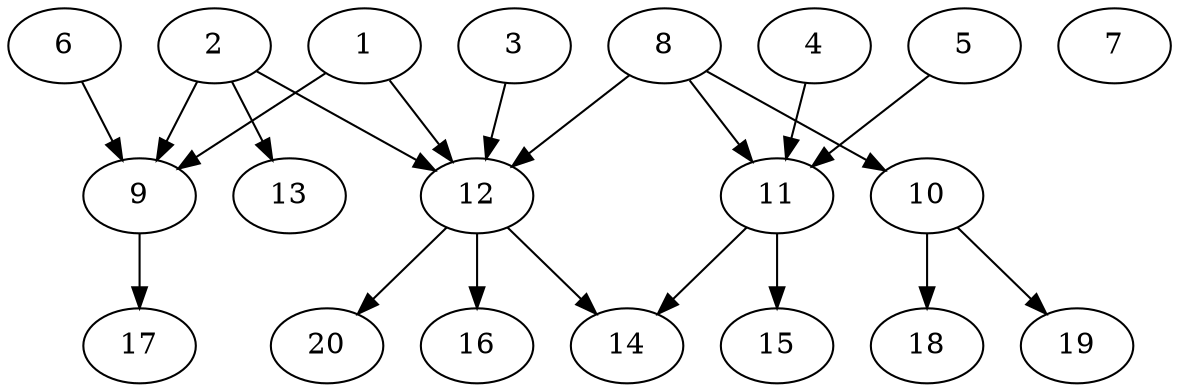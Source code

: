// DAG automatically generated by daggen at Sat Jul 27 15:38:39 2019
// ./daggen --dot -n 20 --ccr 0.3 --fat 0.7 --regular 0.5 --density 0.4 --mindata 5242880 --maxdata 52428800 
digraph G {
  1 [size="36986880", alpha="0.07", expect_size="11096064"] 
  1 -> 9 [size ="11096064"]
  1 -> 12 [size ="11096064"]
  2 [size="65631573", alpha="0.07", expect_size="19689472"] 
  2 -> 9 [size ="19689472"]
  2 -> 12 [size ="19689472"]
  2 -> 13 [size ="19689472"]
  3 [size="111373653", alpha="0.00", expect_size="33412096"] 
  3 -> 12 [size ="33412096"]
  4 [size="23889920", alpha="0.19", expect_size="7166976"] 
  4 -> 11 [size ="7166976"]
  5 [size="91310080", alpha="0.17", expect_size="27393024"] 
  5 -> 11 [size ="27393024"]
  6 [size="147548160", alpha="0.08", expect_size="44264448"] 
  6 -> 9 [size ="44264448"]
  7 [size="138960213", alpha="0.17", expect_size="41688064"] 
  8 [size="103724373", alpha="0.15", expect_size="31117312"] 
  8 -> 10 [size ="31117312"]
  8 -> 11 [size ="31117312"]
  8 -> 12 [size ="31117312"]
  9 [size="103874560", alpha="0.05", expect_size="31162368"] 
  9 -> 17 [size ="31162368"]
  10 [size="135806293", alpha="0.08", expect_size="40741888"] 
  10 -> 18 [size ="40741888"]
  10 -> 19 [size ="40741888"]
  11 [size="117101227", alpha="0.04", expect_size="35130368"] 
  11 -> 14 [size ="35130368"]
  11 -> 15 [size ="35130368"]
  12 [size="17513813", alpha="0.11", expect_size="5254144"] 
  12 -> 14 [size ="5254144"]
  12 -> 16 [size ="5254144"]
  12 -> 20 [size ="5254144"]
  13 [size="72492373", alpha="0.14", expect_size="21747712"] 
  14 [size="74031787", alpha="0.05", expect_size="22209536"] 
  15 [size="63962453", alpha="0.02", expect_size="19188736"] 
  16 [size="41236480", alpha="0.10", expect_size="12370944"] 
  17 [size="106035200", alpha="0.17", expect_size="31810560"] 
  18 [size="82264747", alpha="0.06", expect_size="24679424"] 
  19 [size="40516267", alpha="0.17", expect_size="12154880"] 
  20 [size="81960960", alpha="0.19", expect_size="24588288"] 
}
